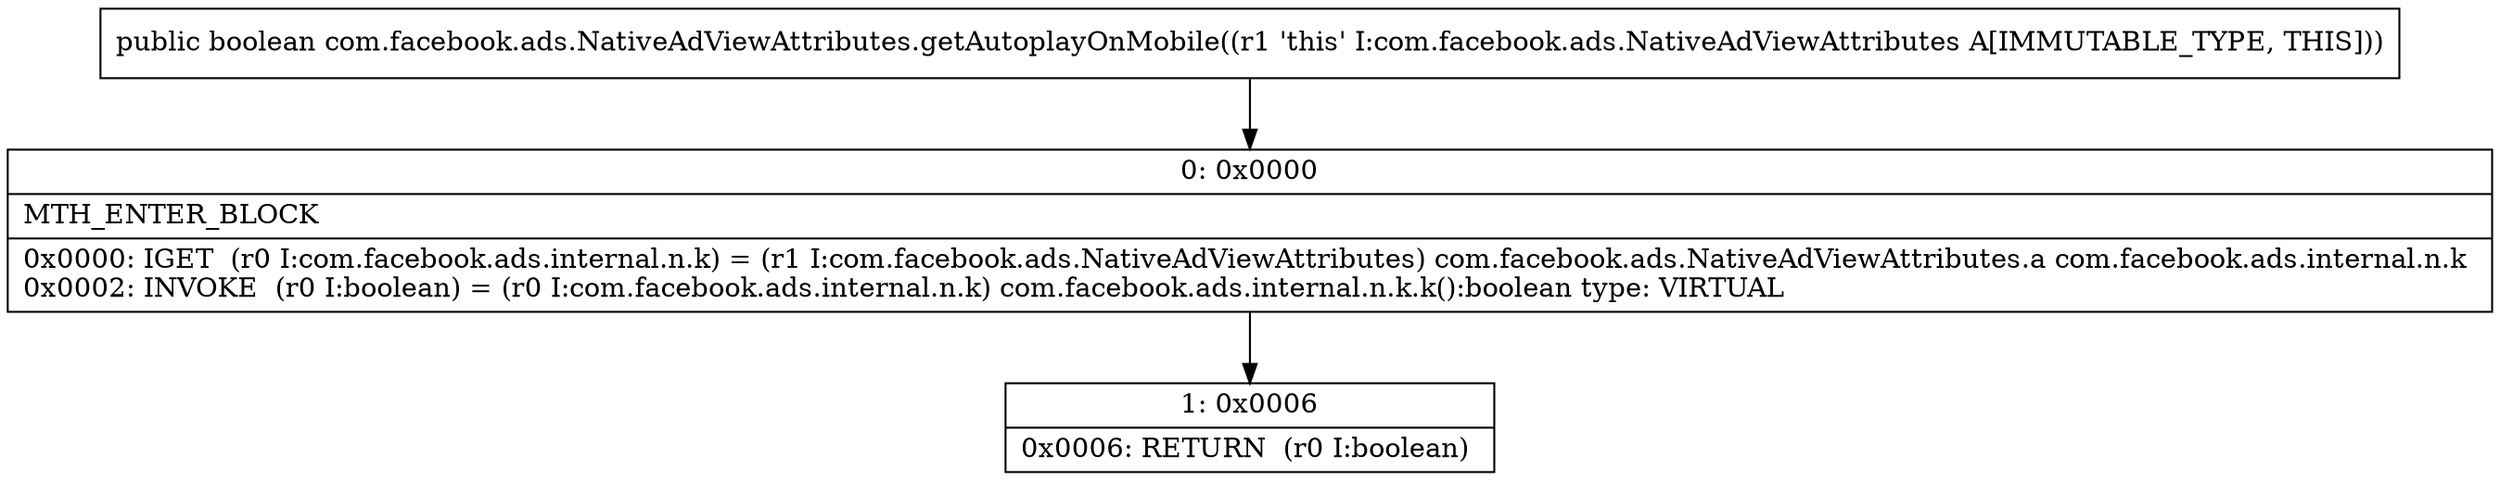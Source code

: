 digraph "CFG forcom.facebook.ads.NativeAdViewAttributes.getAutoplayOnMobile()Z" {
Node_0 [shape=record,label="{0\:\ 0x0000|MTH_ENTER_BLOCK\l|0x0000: IGET  (r0 I:com.facebook.ads.internal.n.k) = (r1 I:com.facebook.ads.NativeAdViewAttributes) com.facebook.ads.NativeAdViewAttributes.a com.facebook.ads.internal.n.k \l0x0002: INVOKE  (r0 I:boolean) = (r0 I:com.facebook.ads.internal.n.k) com.facebook.ads.internal.n.k.k():boolean type: VIRTUAL \l}"];
Node_1 [shape=record,label="{1\:\ 0x0006|0x0006: RETURN  (r0 I:boolean) \l}"];
MethodNode[shape=record,label="{public boolean com.facebook.ads.NativeAdViewAttributes.getAutoplayOnMobile((r1 'this' I:com.facebook.ads.NativeAdViewAttributes A[IMMUTABLE_TYPE, THIS])) }"];
MethodNode -> Node_0;
Node_0 -> Node_1;
}

